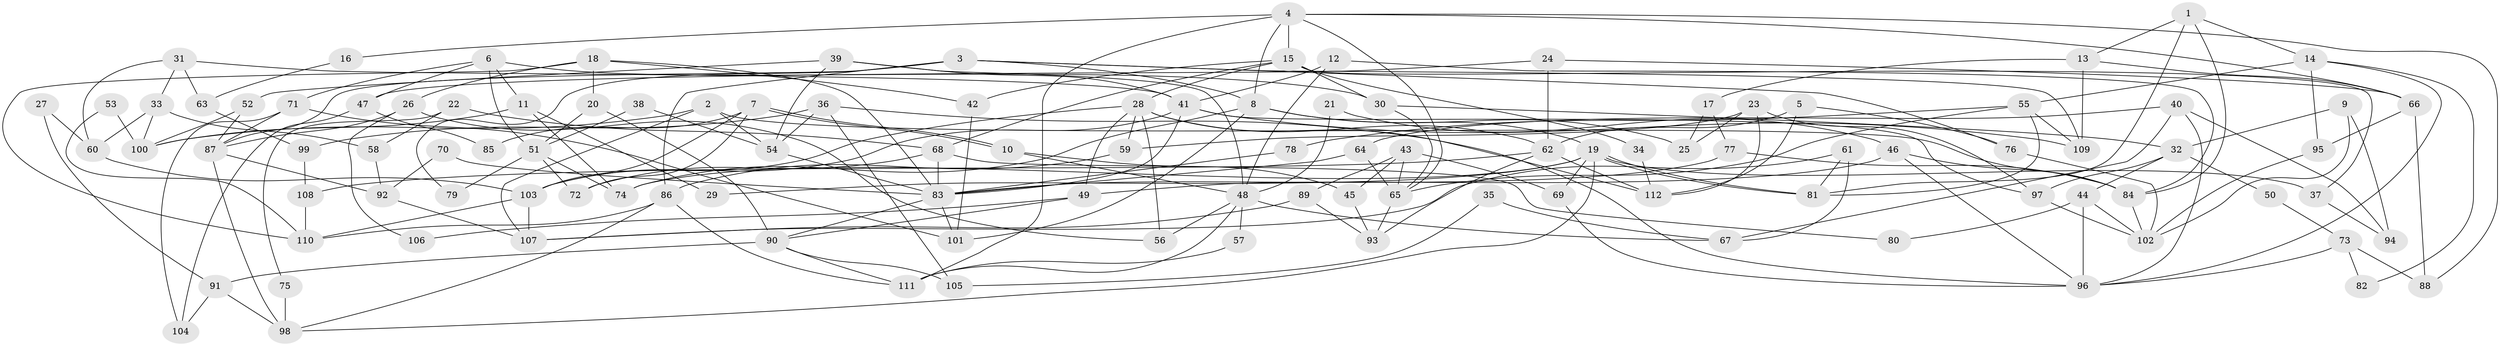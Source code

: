 // Generated by graph-tools (version 1.1) at 2025/26/03/09/25 03:26:22]
// undirected, 112 vertices, 224 edges
graph export_dot {
graph [start="1"]
  node [color=gray90,style=filled];
  1;
  2;
  3;
  4;
  5;
  6;
  7;
  8;
  9;
  10;
  11;
  12;
  13;
  14;
  15;
  16;
  17;
  18;
  19;
  20;
  21;
  22;
  23;
  24;
  25;
  26;
  27;
  28;
  29;
  30;
  31;
  32;
  33;
  34;
  35;
  36;
  37;
  38;
  39;
  40;
  41;
  42;
  43;
  44;
  45;
  46;
  47;
  48;
  49;
  50;
  51;
  52;
  53;
  54;
  55;
  56;
  57;
  58;
  59;
  60;
  61;
  62;
  63;
  64;
  65;
  66;
  67;
  68;
  69;
  70;
  71;
  72;
  73;
  74;
  75;
  76;
  77;
  78;
  79;
  80;
  81;
  82;
  83;
  84;
  85;
  86;
  87;
  88;
  89;
  90;
  91;
  92;
  93;
  94;
  95;
  96;
  97;
  98;
  99;
  100;
  101;
  102;
  103;
  104;
  105;
  106;
  107;
  108;
  109;
  110;
  111;
  112;
  1 -- 81;
  1 -- 14;
  1 -- 13;
  1 -- 84;
  2 -- 84;
  2 -- 107;
  2 -- 54;
  2 -- 100;
  3 -- 87;
  3 -- 8;
  3 -- 76;
  3 -- 79;
  3 -- 86;
  3 -- 109;
  4 -- 111;
  4 -- 66;
  4 -- 8;
  4 -- 15;
  4 -- 16;
  4 -- 65;
  4 -- 88;
  5 -- 62;
  5 -- 76;
  5 -- 112;
  6 -- 71;
  6 -- 30;
  6 -- 11;
  6 -- 47;
  6 -- 51;
  7 -- 10;
  7 -- 10;
  7 -- 103;
  7 -- 72;
  7 -- 85;
  8 -- 19;
  8 -- 25;
  8 -- 74;
  8 -- 101;
  9 -- 102;
  9 -- 32;
  9 -- 94;
  10 -- 48;
  10 -- 45;
  11 -- 74;
  11 -- 29;
  11 -- 100;
  12 -- 84;
  12 -- 48;
  12 -- 41;
  13 -- 109;
  13 -- 17;
  13 -- 66;
  14 -- 96;
  14 -- 55;
  14 -- 82;
  14 -- 95;
  15 -- 42;
  15 -- 28;
  15 -- 30;
  15 -- 34;
  15 -- 37;
  15 -- 68;
  16 -- 63;
  17 -- 77;
  17 -- 25;
  18 -- 83;
  18 -- 26;
  18 -- 20;
  18 -- 42;
  18 -- 110;
  19 -- 81;
  19 -- 81;
  19 -- 74;
  19 -- 29;
  19 -- 37;
  19 -- 69;
  19 -- 98;
  20 -- 51;
  20 -- 90;
  21 -- 46;
  21 -- 48;
  22 -- 58;
  22 -- 68;
  22 -- 75;
  23 -- 59;
  23 -- 25;
  23 -- 97;
  23 -- 112;
  24 -- 66;
  24 -- 62;
  24 -- 47;
  26 -- 56;
  26 -- 87;
  26 -- 106;
  27 -- 60;
  27 -- 91;
  28 -- 62;
  28 -- 49;
  28 -- 56;
  28 -- 59;
  28 -- 96;
  28 -- 103;
  30 -- 65;
  30 -- 32;
  31 -- 41;
  31 -- 60;
  31 -- 33;
  31 -- 63;
  32 -- 97;
  32 -- 44;
  32 -- 50;
  33 -- 100;
  33 -- 58;
  33 -- 60;
  34 -- 112;
  35 -- 105;
  35 -- 67;
  36 -- 54;
  36 -- 112;
  36 -- 99;
  36 -- 105;
  37 -- 94;
  38 -- 51;
  38 -- 54;
  39 -- 54;
  39 -- 41;
  39 -- 48;
  39 -- 52;
  40 -- 94;
  40 -- 64;
  40 -- 67;
  40 -- 96;
  41 -- 83;
  41 -- 97;
  41 -- 103;
  41 -- 109;
  42 -- 101;
  43 -- 69;
  43 -- 65;
  43 -- 45;
  43 -- 89;
  44 -- 96;
  44 -- 80;
  44 -- 102;
  45 -- 93;
  46 -- 96;
  46 -- 84;
  46 -- 49;
  47 -- 85;
  47 -- 104;
  48 -- 111;
  48 -- 56;
  48 -- 57;
  48 -- 67;
  49 -- 90;
  49 -- 106;
  50 -- 73;
  51 -- 72;
  51 -- 74;
  51 -- 79;
  52 -- 100;
  52 -- 87;
  53 -- 100;
  53 -- 110;
  54 -- 83;
  55 -- 81;
  55 -- 109;
  55 -- 65;
  55 -- 78;
  57 -- 111;
  58 -- 92;
  59 -- 86;
  60 -- 103;
  61 -- 67;
  61 -- 107;
  61 -- 81;
  62 -- 93;
  62 -- 112;
  62 -- 108;
  63 -- 99;
  64 -- 83;
  64 -- 65;
  65 -- 93;
  66 -- 95;
  66 -- 88;
  68 -- 83;
  68 -- 72;
  68 -- 80;
  69 -- 96;
  70 -- 92;
  70 -- 83;
  71 -- 104;
  71 -- 87;
  71 -- 101;
  73 -- 96;
  73 -- 88;
  73 -- 82;
  75 -- 98;
  76 -- 102;
  77 -- 84;
  77 -- 83;
  78 -- 83;
  83 -- 101;
  83 -- 90;
  84 -- 102;
  86 -- 110;
  86 -- 98;
  86 -- 111;
  87 -- 98;
  87 -- 92;
  89 -- 93;
  89 -- 107;
  90 -- 91;
  90 -- 105;
  90 -- 111;
  91 -- 98;
  91 -- 104;
  92 -- 107;
  95 -- 102;
  97 -- 102;
  99 -- 108;
  103 -- 107;
  103 -- 110;
  108 -- 110;
}
